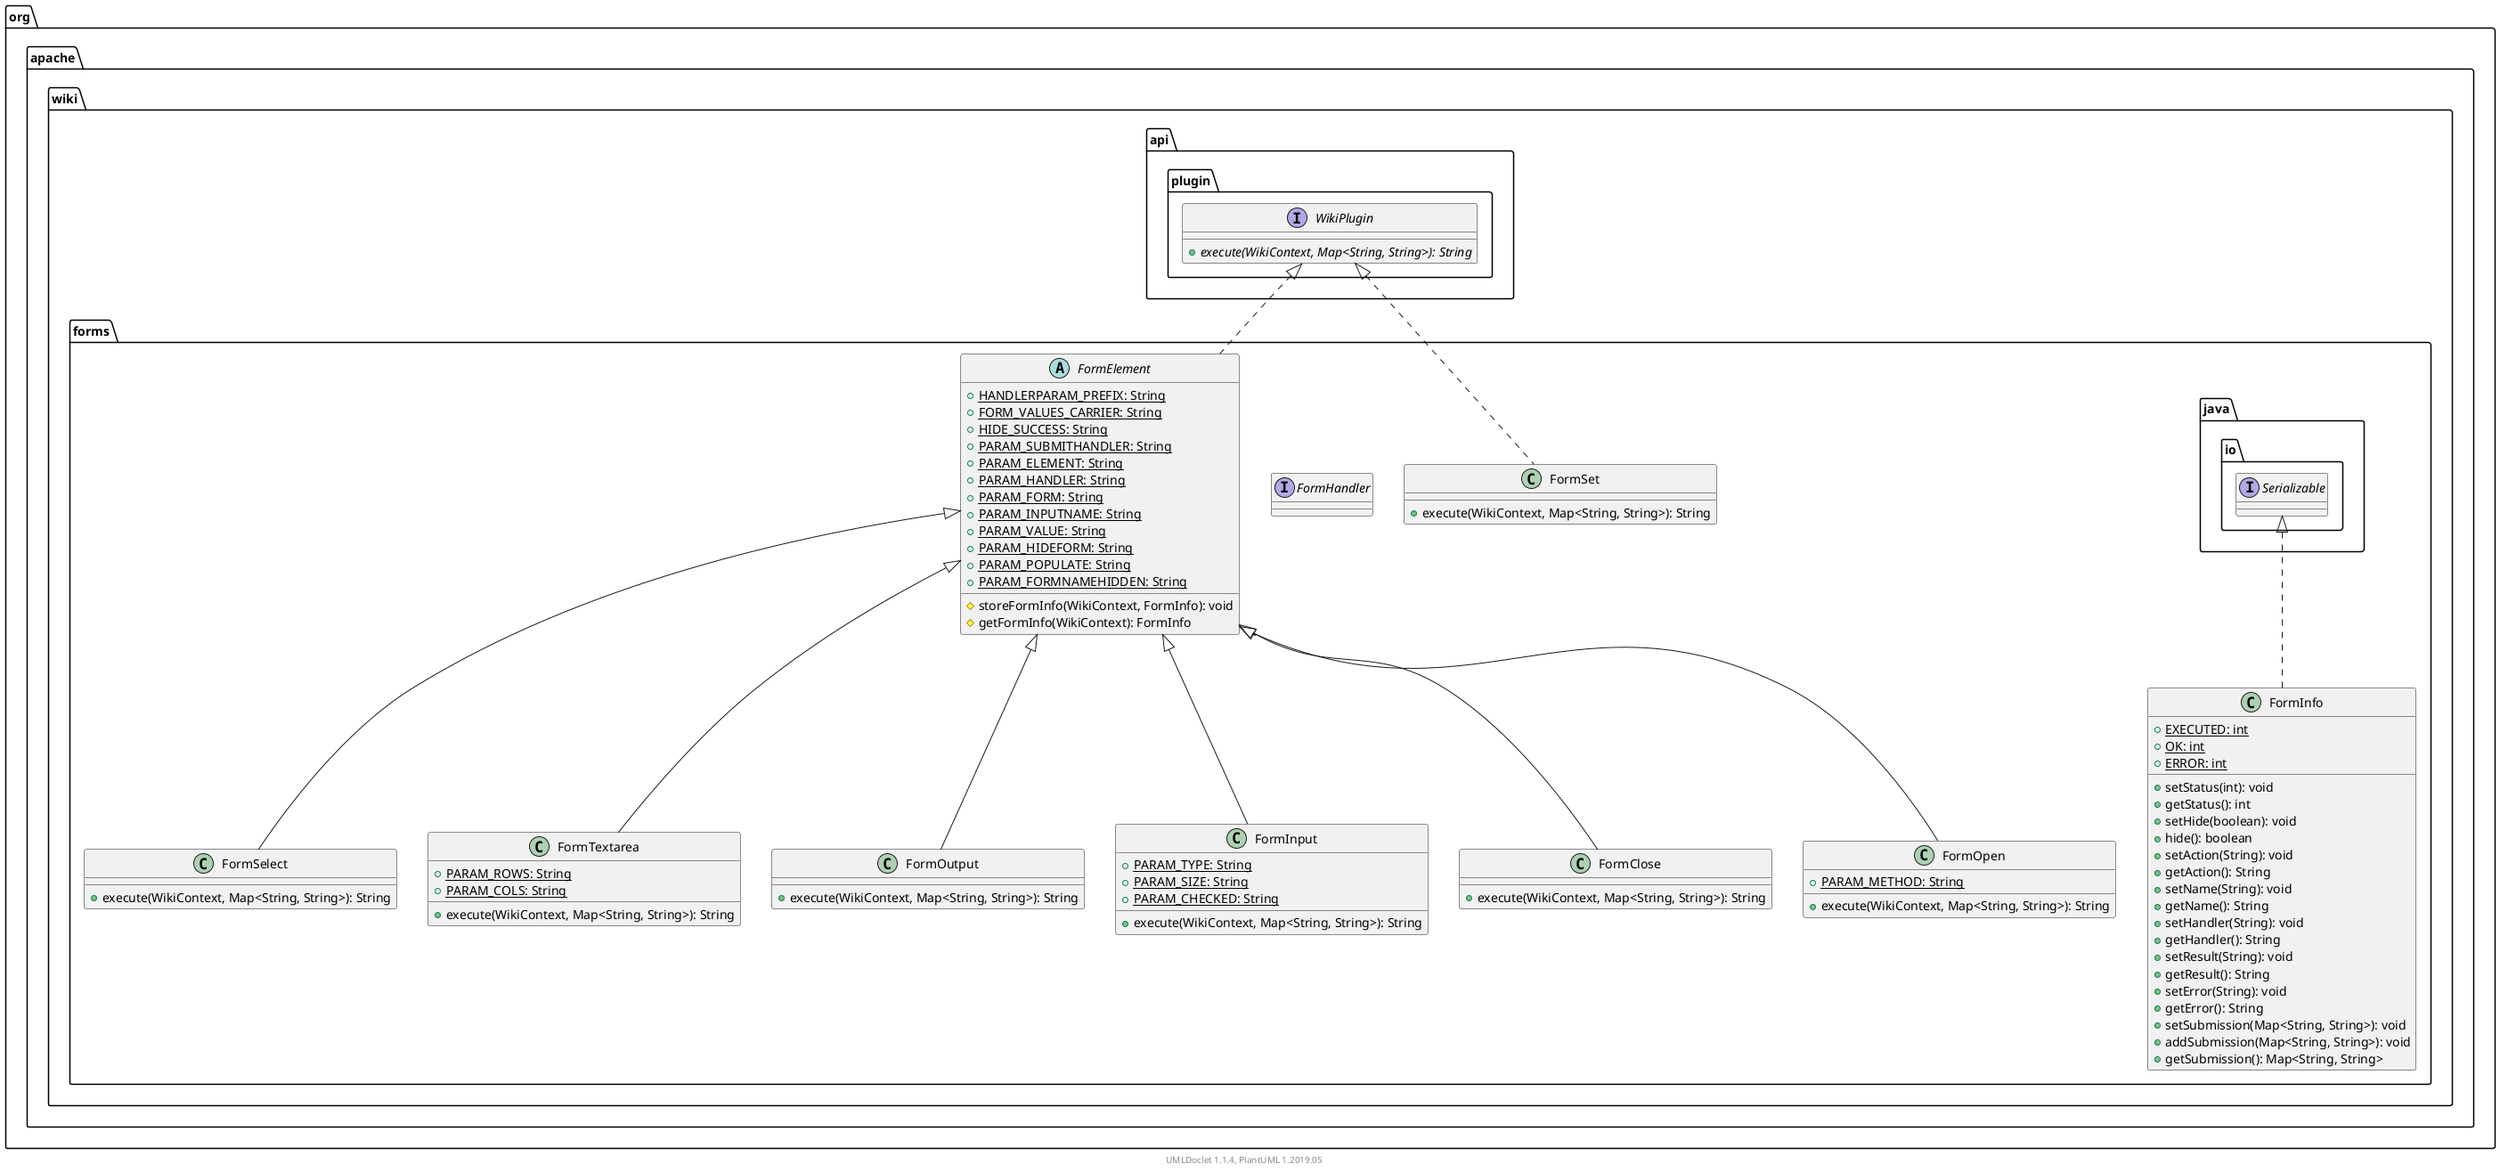 @startuml

    namespace org.apache.wiki.forms {

        class FormSet [[FormSet.html]] {
            +execute(WikiContext, Map<String, String>): String
        }

        class FormSelect [[FormSelect.html]] {
            +execute(WikiContext, Map<String, String>): String
        }

        class FormTextarea [[FormTextarea.html]] {
            {static} +PARAM_ROWS: String
            {static} +PARAM_COLS: String
            +execute(WikiContext, Map<String, String>): String
        }

        class FormOutput [[FormOutput.html]] {
            +execute(WikiContext, Map<String, String>): String
        }

        class FormInput [[FormInput.html]] {
            {static} +PARAM_TYPE: String
            {static} +PARAM_SIZE: String
            {static} +PARAM_CHECKED: String
            +execute(WikiContext, Map<String, String>): String
        }

        class FormClose [[FormClose.html]] {
            +execute(WikiContext, Map<String, String>): String
        }

        interface FormHandler [[FormHandler.html]] {
        }

        abstract class FormElement [[FormElement.html]] {
            {static} +HANDLERPARAM_PREFIX: String
            {static} +FORM_VALUES_CARRIER: String
            {static} +HIDE_SUCCESS: String
            {static} +PARAM_SUBMITHANDLER: String
            {static} +PARAM_ELEMENT: String
            {static} +PARAM_HANDLER: String
            {static} +PARAM_FORM: String
            {static} +PARAM_INPUTNAME: String
            {static} +PARAM_VALUE: String
            {static} +PARAM_HIDEFORM: String
            {static} +PARAM_POPULATE: String
            {static} +PARAM_FORMNAMEHIDDEN: String
            #storeFormInfo(WikiContext, FormInfo): void
            #getFormInfo(WikiContext): FormInfo
        }

        class FormInfo [[FormInfo.html]] {
            {static} +EXECUTED: int
            {static} +OK: int
            {static} +ERROR: int
            +setStatus(int): void
            +getStatus(): int
            +setHide(boolean): void
            +hide(): boolean
            +setAction(String): void
            +getAction(): String
            +setName(String): void
            +getName(): String
            +setHandler(String): void
            +getHandler(): String
            +setResult(String): void
            +getResult(): String
            +setError(String): void
            +getError(): String
            +setSubmission(Map<String, String>): void
            +addSubmission(Map<String, String>): void
            +getSubmission(): Map<String, String>
        }

        class FormOpen [[FormOpen.html]] {
            {static} +PARAM_METHOD: String
            +execute(WikiContext, Map<String, String>): String
        }

        interface org.apache.wiki.api.plugin.WikiPlugin {
            {abstract} +execute(WikiContext, Map<String, String>): String
        }
        org.apache.wiki.api.plugin.WikiPlugin <|.. FormSet

        FormElement <|-- FormSelect

        FormElement <|-- FormTextarea

        FormElement <|-- FormOutput

        FormElement <|-- FormInput

        FormElement <|-- FormClose

        org.apache.wiki.api.plugin.WikiPlugin <|.. FormElement

        interface java.io.Serializable
        java.io.Serializable <|.. FormInfo

        FormElement <|-- FormOpen

    }


    center footer UMLDoclet 1.1.4, PlantUML 1.2019.05
@enduml
